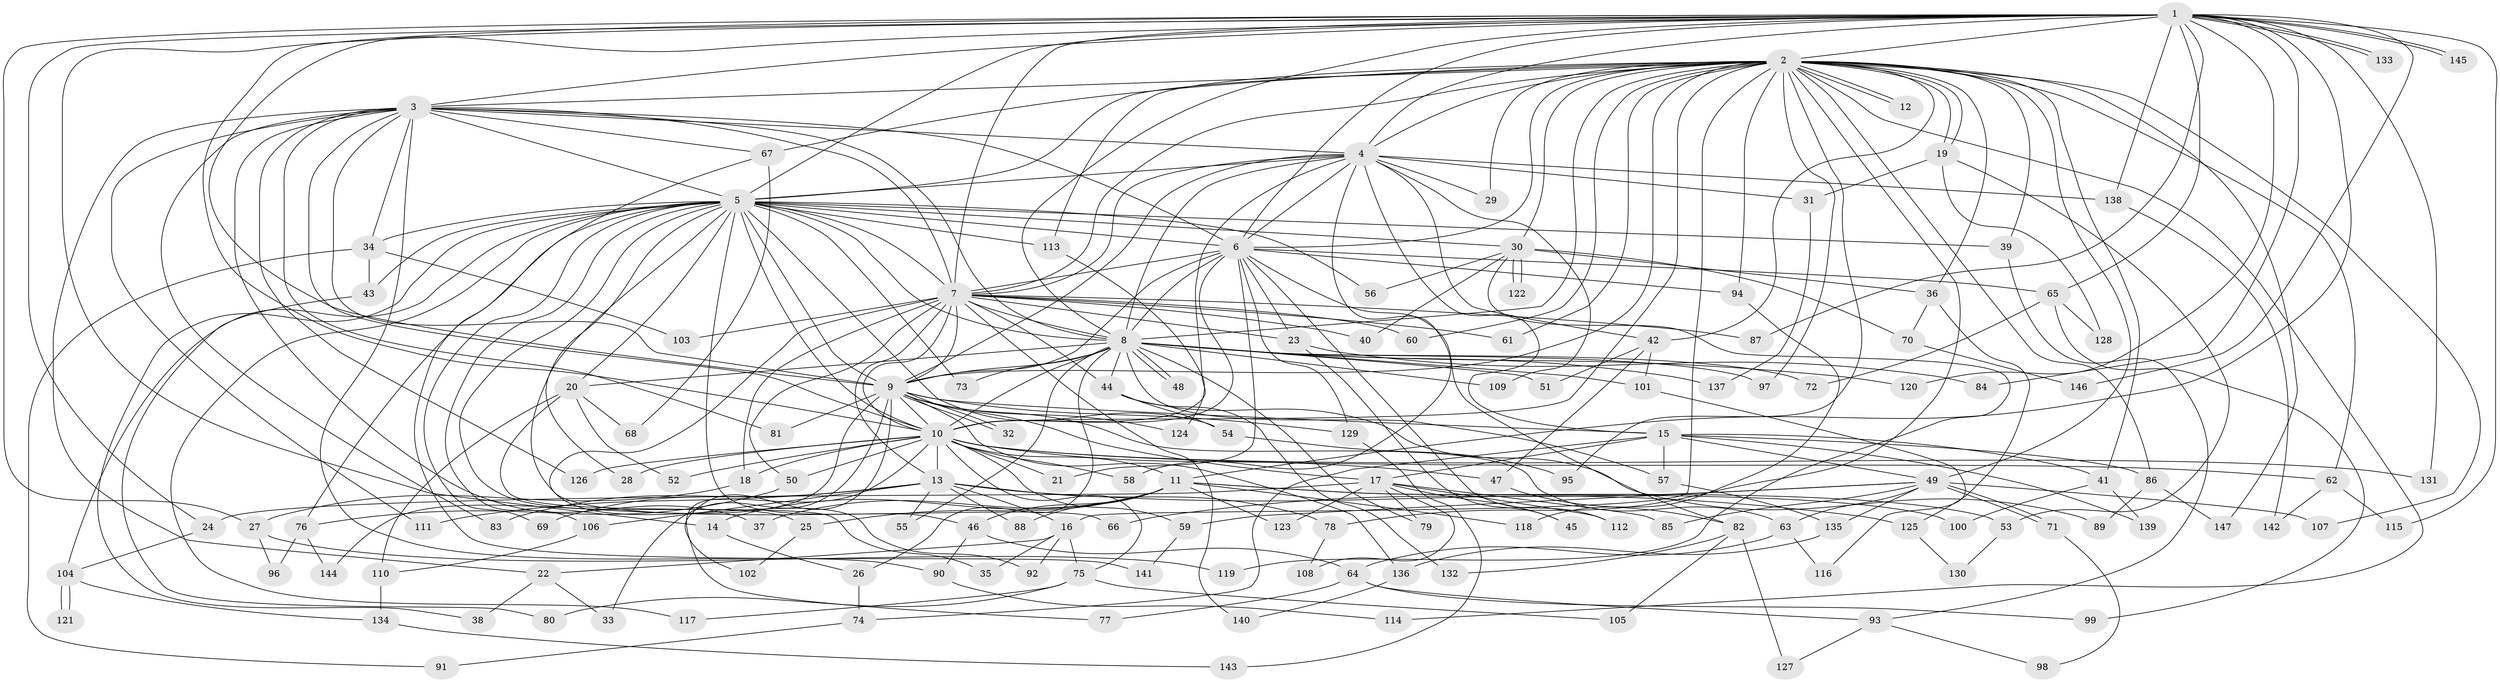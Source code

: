 // coarse degree distribution, {27: 0.017699115044247787, 36: 0.008849557522123894, 17: 0.008849557522123894, 15: 0.008849557522123894, 14: 0.008849557522123894, 23: 0.017699115044247787, 25: 0.008849557522123894, 22: 0.008849557522123894, 11: 0.017699115044247787, 2: 0.49557522123893805, 4: 0.07079646017699115, 8: 0.017699115044247787, 3: 0.20353982300884957, 5: 0.061946902654867256, 6: 0.017699115044247787, 9: 0.017699115044247787, 7: 0.008849557522123894}
// Generated by graph-tools (version 1.1) at 2025/41/03/06/25 10:41:34]
// undirected, 147 vertices, 319 edges
graph export_dot {
graph [start="1"]
  node [color=gray90,style=filled];
  1;
  2;
  3;
  4;
  5;
  6;
  7;
  8;
  9;
  10;
  11;
  12;
  13;
  14;
  15;
  16;
  17;
  18;
  19;
  20;
  21;
  22;
  23;
  24;
  25;
  26;
  27;
  28;
  29;
  30;
  31;
  32;
  33;
  34;
  35;
  36;
  37;
  38;
  39;
  40;
  41;
  42;
  43;
  44;
  45;
  46;
  47;
  48;
  49;
  50;
  51;
  52;
  53;
  54;
  55;
  56;
  57;
  58;
  59;
  60;
  61;
  62;
  63;
  64;
  65;
  66;
  67;
  68;
  69;
  70;
  71;
  72;
  73;
  74;
  75;
  76;
  77;
  78;
  79;
  80;
  81;
  82;
  83;
  84;
  85;
  86;
  87;
  88;
  89;
  90;
  91;
  92;
  93;
  94;
  95;
  96;
  97;
  98;
  99;
  100;
  101;
  102;
  103;
  104;
  105;
  106;
  107;
  108;
  109;
  110;
  111;
  112;
  113;
  114;
  115;
  116;
  117;
  118;
  119;
  120;
  121;
  122;
  123;
  124;
  125;
  126;
  127;
  128;
  129;
  130;
  131;
  132;
  133;
  134;
  135;
  136;
  137;
  138;
  139;
  140;
  141;
  142;
  143;
  144;
  145;
  146;
  147;
  1 -- 2;
  1 -- 3;
  1 -- 4;
  1 -- 5;
  1 -- 6;
  1 -- 7;
  1 -- 8;
  1 -- 9;
  1 -- 10;
  1 -- 11;
  1 -- 14;
  1 -- 24;
  1 -- 27;
  1 -- 65;
  1 -- 84;
  1 -- 87;
  1 -- 115;
  1 -- 120;
  1 -- 131;
  1 -- 133;
  1 -- 133;
  1 -- 138;
  1 -- 145;
  1 -- 145;
  1 -- 146;
  2 -- 3;
  2 -- 4;
  2 -- 5;
  2 -- 6;
  2 -- 7;
  2 -- 8;
  2 -- 9;
  2 -- 10;
  2 -- 12;
  2 -- 12;
  2 -- 16;
  2 -- 19;
  2 -- 19;
  2 -- 29;
  2 -- 30;
  2 -- 36;
  2 -- 39;
  2 -- 41;
  2 -- 42;
  2 -- 49;
  2 -- 60;
  2 -- 61;
  2 -- 62;
  2 -- 67;
  2 -- 78;
  2 -- 86;
  2 -- 94;
  2 -- 95;
  2 -- 97;
  2 -- 107;
  2 -- 113;
  2 -- 114;
  2 -- 147;
  3 -- 4;
  3 -- 5;
  3 -- 6;
  3 -- 7;
  3 -- 8;
  3 -- 9;
  3 -- 10;
  3 -- 22;
  3 -- 34;
  3 -- 37;
  3 -- 67;
  3 -- 81;
  3 -- 83;
  3 -- 90;
  3 -- 111;
  3 -- 126;
  4 -- 5;
  4 -- 6;
  4 -- 7;
  4 -- 8;
  4 -- 9;
  4 -- 10;
  4 -- 15;
  4 -- 29;
  4 -- 31;
  4 -- 42;
  4 -- 58;
  4 -- 109;
  4 -- 138;
  5 -- 6;
  5 -- 7;
  5 -- 8;
  5 -- 9;
  5 -- 10;
  5 -- 20;
  5 -- 25;
  5 -- 28;
  5 -- 30;
  5 -- 34;
  5 -- 38;
  5 -- 39;
  5 -- 43;
  5 -- 46;
  5 -- 54;
  5 -- 56;
  5 -- 66;
  5 -- 69;
  5 -- 73;
  5 -- 104;
  5 -- 106;
  5 -- 113;
  5 -- 117;
  5 -- 141;
  6 -- 7;
  6 -- 8;
  6 -- 9;
  6 -- 10;
  6 -- 21;
  6 -- 23;
  6 -- 65;
  6 -- 82;
  6 -- 94;
  6 -- 112;
  6 -- 129;
  7 -- 8;
  7 -- 9;
  7 -- 10;
  7 -- 13;
  7 -- 18;
  7 -- 23;
  7 -- 40;
  7 -- 44;
  7 -- 50;
  7 -- 60;
  7 -- 61;
  7 -- 87;
  7 -- 92;
  7 -- 103;
  7 -- 140;
  8 -- 9;
  8 -- 10;
  8 -- 20;
  8 -- 26;
  8 -- 44;
  8 -- 48;
  8 -- 48;
  8 -- 51;
  8 -- 55;
  8 -- 57;
  8 -- 72;
  8 -- 73;
  8 -- 79;
  8 -- 97;
  8 -- 101;
  8 -- 109;
  8 -- 120;
  8 -- 137;
  9 -- 10;
  9 -- 15;
  9 -- 17;
  9 -- 32;
  9 -- 32;
  9 -- 33;
  9 -- 63;
  9 -- 81;
  9 -- 102;
  9 -- 124;
  9 -- 129;
  9 -- 136;
  9 -- 144;
  10 -- 11;
  10 -- 13;
  10 -- 18;
  10 -- 21;
  10 -- 28;
  10 -- 47;
  10 -- 50;
  10 -- 52;
  10 -- 58;
  10 -- 59;
  10 -- 62;
  10 -- 75;
  10 -- 77;
  10 -- 126;
  10 -- 131;
  11 -- 14;
  11 -- 25;
  11 -- 37;
  11 -- 46;
  11 -- 53;
  11 -- 88;
  11 -- 100;
  11 -- 118;
  11 -- 123;
  13 -- 16;
  13 -- 55;
  13 -- 69;
  13 -- 78;
  13 -- 83;
  13 -- 88;
  13 -- 106;
  13 -- 111;
  13 -- 125;
  14 -- 26;
  15 -- 17;
  15 -- 41;
  15 -- 49;
  15 -- 57;
  15 -- 74;
  15 -- 86;
  15 -- 139;
  16 -- 22;
  16 -- 35;
  16 -- 75;
  16 -- 92;
  17 -- 24;
  17 -- 45;
  17 -- 79;
  17 -- 85;
  17 -- 108;
  17 -- 112;
  17 -- 123;
  18 -- 27;
  19 -- 31;
  19 -- 53;
  19 -- 128;
  20 -- 35;
  20 -- 52;
  20 -- 68;
  20 -- 110;
  22 -- 33;
  22 -- 38;
  23 -- 45;
  23 -- 84;
  24 -- 104;
  25 -- 102;
  26 -- 74;
  27 -- 96;
  27 -- 119;
  30 -- 36;
  30 -- 40;
  30 -- 56;
  30 -- 70;
  30 -- 119;
  30 -- 122;
  30 -- 122;
  31 -- 137;
  34 -- 43;
  34 -- 91;
  34 -- 103;
  36 -- 70;
  36 -- 125;
  39 -- 93;
  41 -- 100;
  41 -- 139;
  42 -- 47;
  42 -- 51;
  42 -- 101;
  43 -- 80;
  44 -- 54;
  44 -- 89;
  44 -- 132;
  46 -- 64;
  46 -- 90;
  47 -- 82;
  49 -- 59;
  49 -- 63;
  49 -- 66;
  49 -- 71;
  49 -- 71;
  49 -- 85;
  49 -- 107;
  49 -- 135;
  50 -- 76;
  53 -- 130;
  54 -- 95;
  57 -- 135;
  59 -- 141;
  62 -- 115;
  62 -- 142;
  63 -- 64;
  63 -- 116;
  64 -- 77;
  64 -- 93;
  64 -- 99;
  65 -- 72;
  65 -- 99;
  65 -- 128;
  67 -- 68;
  67 -- 76;
  70 -- 146;
  71 -- 98;
  74 -- 91;
  75 -- 80;
  75 -- 105;
  75 -- 117;
  76 -- 96;
  76 -- 144;
  78 -- 108;
  82 -- 105;
  82 -- 127;
  82 -- 132;
  86 -- 89;
  86 -- 147;
  90 -- 114;
  93 -- 98;
  93 -- 127;
  94 -- 118;
  101 -- 116;
  104 -- 121;
  104 -- 121;
  104 -- 134;
  106 -- 110;
  110 -- 134;
  113 -- 124;
  125 -- 130;
  129 -- 143;
  134 -- 143;
  135 -- 136;
  136 -- 140;
  138 -- 142;
}
